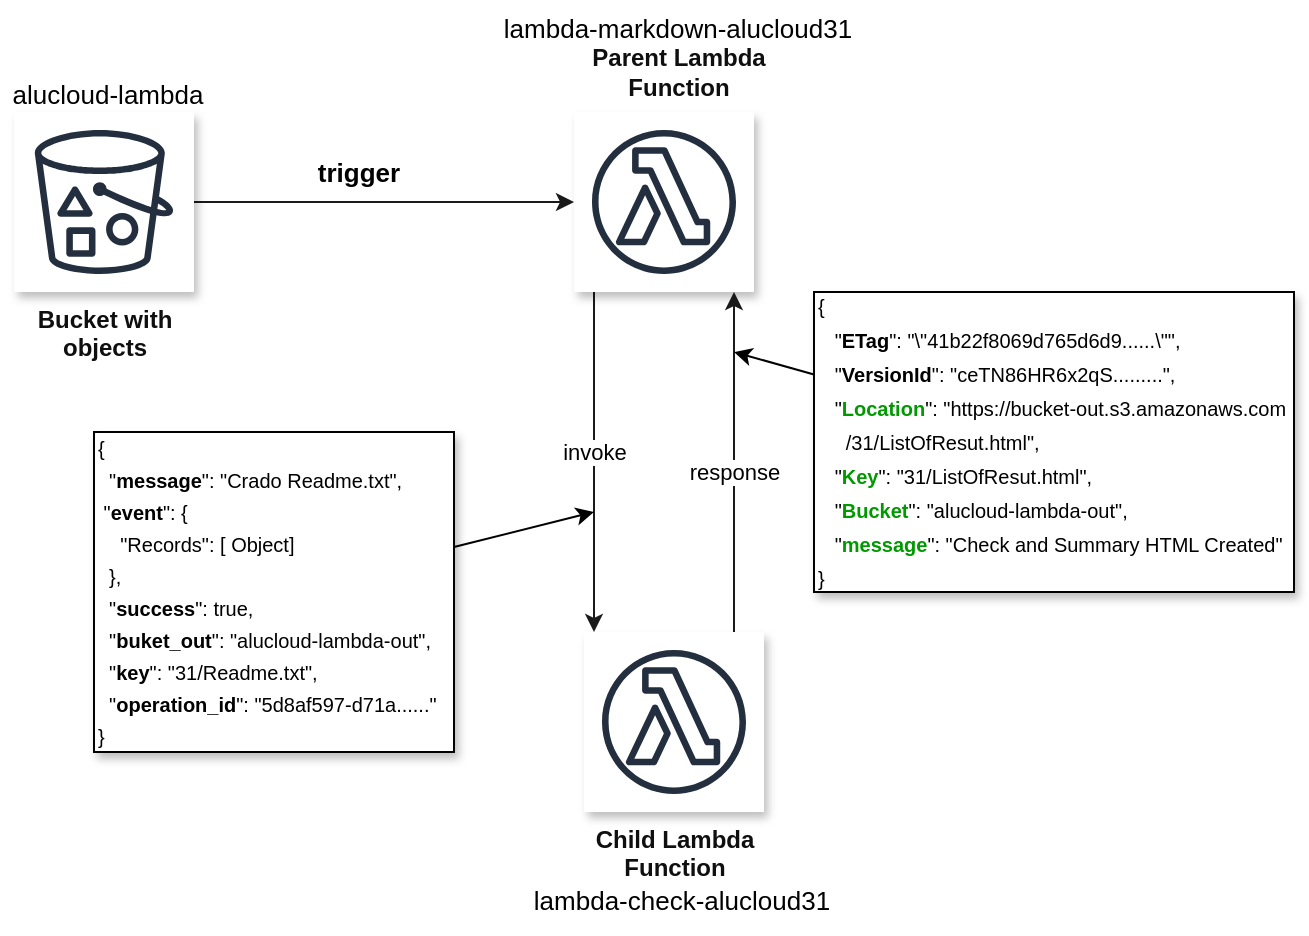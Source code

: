 <mxfile version="14.2.4" type="embed">
    <diagram id="0INBnTmvtomJxh12pcO8" name="Page-1">
        <mxGraphModel dx="729" dy="612" grid="1" gridSize="10" guides="1" tooltips="1" connect="1" arrows="1" fold="1" page="1" pageScale="1" pageWidth="850" pageHeight="1100" background="none" math="0" shadow="0">
            <root>
                <mxCell id="0"/>
                <mxCell id="1" parent="0"/>
                <mxCell id="11" style="edgeStyle=orthogonalEdgeStyle;orthogonalLoop=1;jettySize=auto;html=1;strokeColor=#1A1A1A;" parent="1" source="5" target="6" edge="1">
                    <mxGeometry relative="1" as="geometry"/>
                </mxCell>
                <mxCell id="21" value="trigger" style="edgeLabel;html=1;align=center;verticalAlign=middle;resizable=0;points=[];labelBackgroundColor=none;fontColor=#000000;fontStyle=1;fontSize=13;" parent="11" vertex="1" connectable="0">
                    <mxGeometry x="-0.135" y="1" relative="1" as="geometry">
                        <mxPoint y="-14" as="offset"/>
                    </mxGeometry>
                </mxCell>
                <mxCell id="5" value="&lt;b&gt;&lt;font color=&quot;#0f0f0f&quot;&gt;Bucket with&lt;br&gt;objects&lt;/font&gt;&lt;/b&gt;" style="outlineConnect=0;fontColor=#232F3E;gradientColor=none;strokeColor=#232F3E;fillColor=#ffffff;dashed=0;verticalLabelPosition=bottom;verticalAlign=top;align=center;html=1;fontSize=12;fontStyle=0;aspect=fixed;shape=mxgraph.aws4.resourceIcon;resIcon=mxgraph.aws4.bucket_with_objects;shadow=1;" parent="1" vertex="1">
                    <mxGeometry x="40" y="120" width="90" height="90" as="geometry"/>
                </mxCell>
                <mxCell id="12" value="invoke" style="orthogonalLoop=1;jettySize=auto;html=1;strokeColor=#1A1A1A;" parent="1" edge="1">
                    <mxGeometry relative="1" as="geometry">
                        <mxPoint x="330" y="200" as="sourcePoint"/>
                        <mxPoint x="330" y="380" as="targetPoint"/>
                    </mxGeometry>
                </mxCell>
                <mxCell id="6" value="" style="outlineConnect=0;fontColor=#232F3E;gradientColor=none;strokeColor=#232F3E;fillColor=#ffffff;dashed=0;verticalLabelPosition=bottom;verticalAlign=top;align=center;html=1;fontSize=12;fontStyle=0;aspect=fixed;shape=mxgraph.aws4.resourceIcon;resIcon=mxgraph.aws4.lambda_function;connectable=0;shadow=1;" parent="1" vertex="1">
                    <mxGeometry x="320" y="120" width="90" height="90" as="geometry"/>
                </mxCell>
                <mxCell id="10" value="&lt;b&gt;&lt;span style=&quot;&quot;&gt;Parent Lambda&lt;/span&gt;&lt;br style=&quot;&quot;&gt;&lt;span style=&quot;&quot;&gt;Function&lt;/span&gt;&lt;/b&gt;" style="text;html=1;strokeColor=none;fillColor=none;align=center;verticalAlign=middle;whiteSpace=wrap;fontColor=#0F0F0F;" parent="1" vertex="1">
                    <mxGeometry x="325" y="80" width="95" height="40" as="geometry"/>
                </mxCell>
                <mxCell id="13" value="response" style="orthogonalLoop=1;jettySize=auto;html=1;strokeColor=#1A1A1A;startArrow=classic;startFill=1;endArrow=none;endFill=0;" parent="1" edge="1">
                    <mxGeometry relative="1" as="geometry">
                        <mxPoint x="400" y="210" as="sourcePoint"/>
                        <mxPoint x="400" y="390" as="targetPoint"/>
                    </mxGeometry>
                </mxCell>
                <mxCell id="9" value="&lt;b&gt;&lt;font color=&quot;#0f0f0f&quot;&gt;Child Lambda&lt;br&gt;Function&lt;/font&gt;&lt;/b&gt;" style="outlineConnect=0;fontColor=#232F3E;gradientColor=none;strokeColor=#232F3E;fillColor=#ffffff;dashed=0;verticalLabelPosition=bottom;verticalAlign=top;align=center;html=1;fontSize=12;fontStyle=0;aspect=fixed;shape=mxgraph.aws4.resourceIcon;resIcon=mxgraph.aws4.lambda_function;connectable=0;shadow=1;" parent="1" vertex="1">
                    <mxGeometry x="325" y="380" width="90" height="90" as="geometry"/>
                </mxCell>
                <mxCell id="18" style="rounded=0;orthogonalLoop=1;jettySize=auto;html=1;fontColor=#000000;" parent="1" source="15" edge="1">
                    <mxGeometry relative="1" as="geometry">
                        <mxPoint x="330" y="320" as="targetPoint"/>
                    </mxGeometry>
                </mxCell>
                <mxCell id="15" value="&lt;div style=&quot;line-height: 16px ; font-size: 10px&quot;&gt;&lt;div style=&quot;line-height: 16px&quot;&gt;&lt;div&gt;&lt;font style=&quot;font-size: 10px&quot;&gt;{&lt;/font&gt;&lt;/div&gt;&lt;div&gt;&lt;font style=&quot;font-size: 10px&quot;&gt;&amp;nbsp; &quot;&lt;b&gt;message&lt;/b&gt;&quot;: &quot;Crado Readme.txt&quot;,&lt;/font&gt;&lt;/div&gt;&lt;div&gt;&lt;font style=&quot;font-size: 10px&quot;&gt;&amp;nbsp;&quot;&lt;b&gt;event&lt;/b&gt;&quot;: {&lt;/font&gt;&lt;/div&gt;&lt;div&gt;&lt;font style=&quot;font-size: 10px&quot;&gt;&amp;nbsp; &amp;nbsp; &quot;Records&quot;: [ Object]&lt;/font&gt;&lt;/div&gt;&lt;div&gt;&lt;font&gt;&amp;nbsp; },&lt;/font&gt;&lt;/div&gt;&lt;div&gt;&lt;font style=&quot;font-size: 10px&quot;&gt;&amp;nbsp; &quot;&lt;b&gt;success&lt;/b&gt;&quot;: true,&lt;/font&gt;&lt;/div&gt;&lt;div&gt;&lt;font style=&quot;font-size: 10px&quot;&gt;&amp;nbsp; &quot;&lt;b&gt;buket_out&lt;/b&gt;&quot;: &quot;alucloud-lambda-out&quot;,&lt;/font&gt;&lt;/div&gt;&lt;div&gt;&lt;font style=&quot;font-size: 10px&quot;&gt;&amp;nbsp; &quot;&lt;b&gt;key&lt;/b&gt;&quot;: &quot;31/Readme.txt&quot;,&lt;/font&gt;&lt;/div&gt;&lt;div&gt;&lt;font style=&quot;font-size: 10px&quot;&gt;&amp;nbsp; &quot;&lt;b&gt;operation_id&lt;/b&gt;&quot;: &quot;5d8af597-d71a......&quot;&lt;/font&gt;&lt;/div&gt;&lt;div&gt;&lt;font style=&quot;font-size: 10px&quot;&gt;}&lt;/font&gt;&lt;/div&gt;&lt;/div&gt;&lt;/div&gt;" style="whiteSpace=wrap;html=1;autosize=1;align=left;fillColor=#FFFFFF;labelBackgroundColor=none;glass=0;rounded=0;fontColor=#000000;sketch=0;shadow=1;" parent="1" vertex="1">
                    <mxGeometry x="80" y="280" width="180" height="160" as="geometry"/>
                </mxCell>
                <mxCell id="20" style="edgeStyle=none;rounded=0;orthogonalLoop=1;jettySize=auto;html=1;fontColor=#000000;" parent="1" source="19" edge="1">
                    <mxGeometry relative="1" as="geometry">
                        <mxPoint x="400" y="240" as="targetPoint"/>
                    </mxGeometry>
                </mxCell>
                <mxCell id="19" value="&lt;div style=&quot;line-height: 16px&quot;&gt;&lt;div style=&quot;line-height: 16px&quot;&gt;&lt;div&gt;&lt;span style=&quot;font-size: 10px&quot;&gt;{&lt;/span&gt;&lt;/div&gt;&lt;div&gt;&lt;span style=&quot;font-size: 10px&quot;&gt;&amp;nbsp; &amp;nbsp;&quot;&lt;b&gt;ETag&lt;/b&gt;&quot;: &quot;\&quot;41b22f8069d765d6d9......\&quot;&quot;,&lt;/span&gt;&lt;/div&gt;&lt;div&gt;&lt;span style=&quot;font-size: 10px&quot;&gt;&amp;nbsp; &amp;nbsp;&quot;&lt;b&gt;VersionId&lt;/b&gt;&quot;: &quot;ceTN86HR6x2qS.........&quot;,&lt;/span&gt;&lt;/div&gt;&lt;div&gt;&lt;span style=&quot;font-size: 10px&quot;&gt;&amp;nbsp; &amp;nbsp;&quot;&lt;b&gt;&lt;font color=&quot;#009900&quot;&gt;Location&lt;/font&gt;&lt;/b&gt;&quot;: &quot;https://bucket-out.s3.amazonaws.com&lt;/span&gt;&lt;/div&gt;&lt;div&gt;&lt;span style=&quot;font-size: 10px&quot;&gt;&amp;nbsp; &amp;nbsp; &amp;nbsp;/31/ListOfResut.html&quot;,&lt;/span&gt;&lt;/div&gt;&lt;div&gt;&lt;span style=&quot;font-size: 10px&quot;&gt;&amp;nbsp; &amp;nbsp;&quot;&lt;font color=&quot;#009900&quot;&gt;&lt;b&gt;Key&lt;/b&gt;&lt;/font&gt;&quot;: &quot;31/&lt;/span&gt;&lt;span style=&quot;font-size: 10px&quot;&gt;ListOfResut&lt;/span&gt;&lt;span style=&quot;font-size: 10px&quot;&gt;.html&quot;,&lt;/span&gt;&lt;br&gt;&lt;/div&gt;&lt;div&gt;&lt;span style=&quot;font-size: 10px&quot;&gt;&amp;nbsp; &amp;nbsp;&quot;&lt;font color=&quot;#009900&quot;&gt;&lt;b&gt;Bucket&lt;/b&gt;&lt;/font&gt;&quot;: &quot;alucloud-lambda-out&quot;,&lt;/span&gt;&lt;/div&gt;&lt;div&gt;&lt;span style=&quot;font-size: 10px&quot;&gt;&amp;nbsp; &amp;nbsp;&quot;&lt;font color=&quot;#009900&quot;&gt;&lt;b&gt;message&lt;/b&gt;&lt;/font&gt;&quot;: &quot;Check and Summary HTML Created&quot;&lt;/span&gt;&lt;/div&gt;&lt;div&gt;&lt;span style=&quot;font-size: 10px&quot;&gt;}&lt;/span&gt;&lt;/div&gt;&lt;/div&gt;&lt;/div&gt;" style="whiteSpace=wrap;html=1;autosize=1;align=left;fillColor=#FFFFFF;labelBackgroundColor=none;glass=0;rounded=0;fontColor=#000000;sketch=0;shadow=1;" parent="1" vertex="1">
                    <mxGeometry x="440" y="210" width="240" height="150" as="geometry"/>
                </mxCell>
                <mxCell id="22" value="alucloud-lambda" style="text;html=1;strokeColor=none;fillColor=none;align=center;verticalAlign=middle;whiteSpace=wrap;rounded=0;shadow=1;glass=0;labelBackgroundColor=none;sketch=0;fontSize=13;fontColor=#000000;" parent="1" vertex="1">
                    <mxGeometry x="37" y="101" width="100" height="20" as="geometry"/>
                </mxCell>
                <mxCell id="23" value="lambda-markdown-alucloud31" style="text;html=1;strokeColor=none;fillColor=none;align=center;verticalAlign=middle;whiteSpace=wrap;rounded=0;shadow=1;glass=0;labelBackgroundColor=none;sketch=0;fontSize=13;fontColor=#000000;" parent="1" vertex="1">
                    <mxGeometry x="272" y="68" width="200" height="20" as="geometry"/>
                </mxCell>
                <mxCell id="24" value="lambda-check-alucloud31" style="text;html=1;align=center;verticalAlign=middle;whiteSpace=wrap;rounded=0;shadow=1;glass=0;labelBackgroundColor=none;sketch=0;fontSize=13;fontColor=#000000;" parent="1" vertex="1">
                    <mxGeometry x="294" y="504" width="160" height="20" as="geometry"/>
                </mxCell>
            </root>
        </mxGraphModel>
    </diagram>
</mxfile>